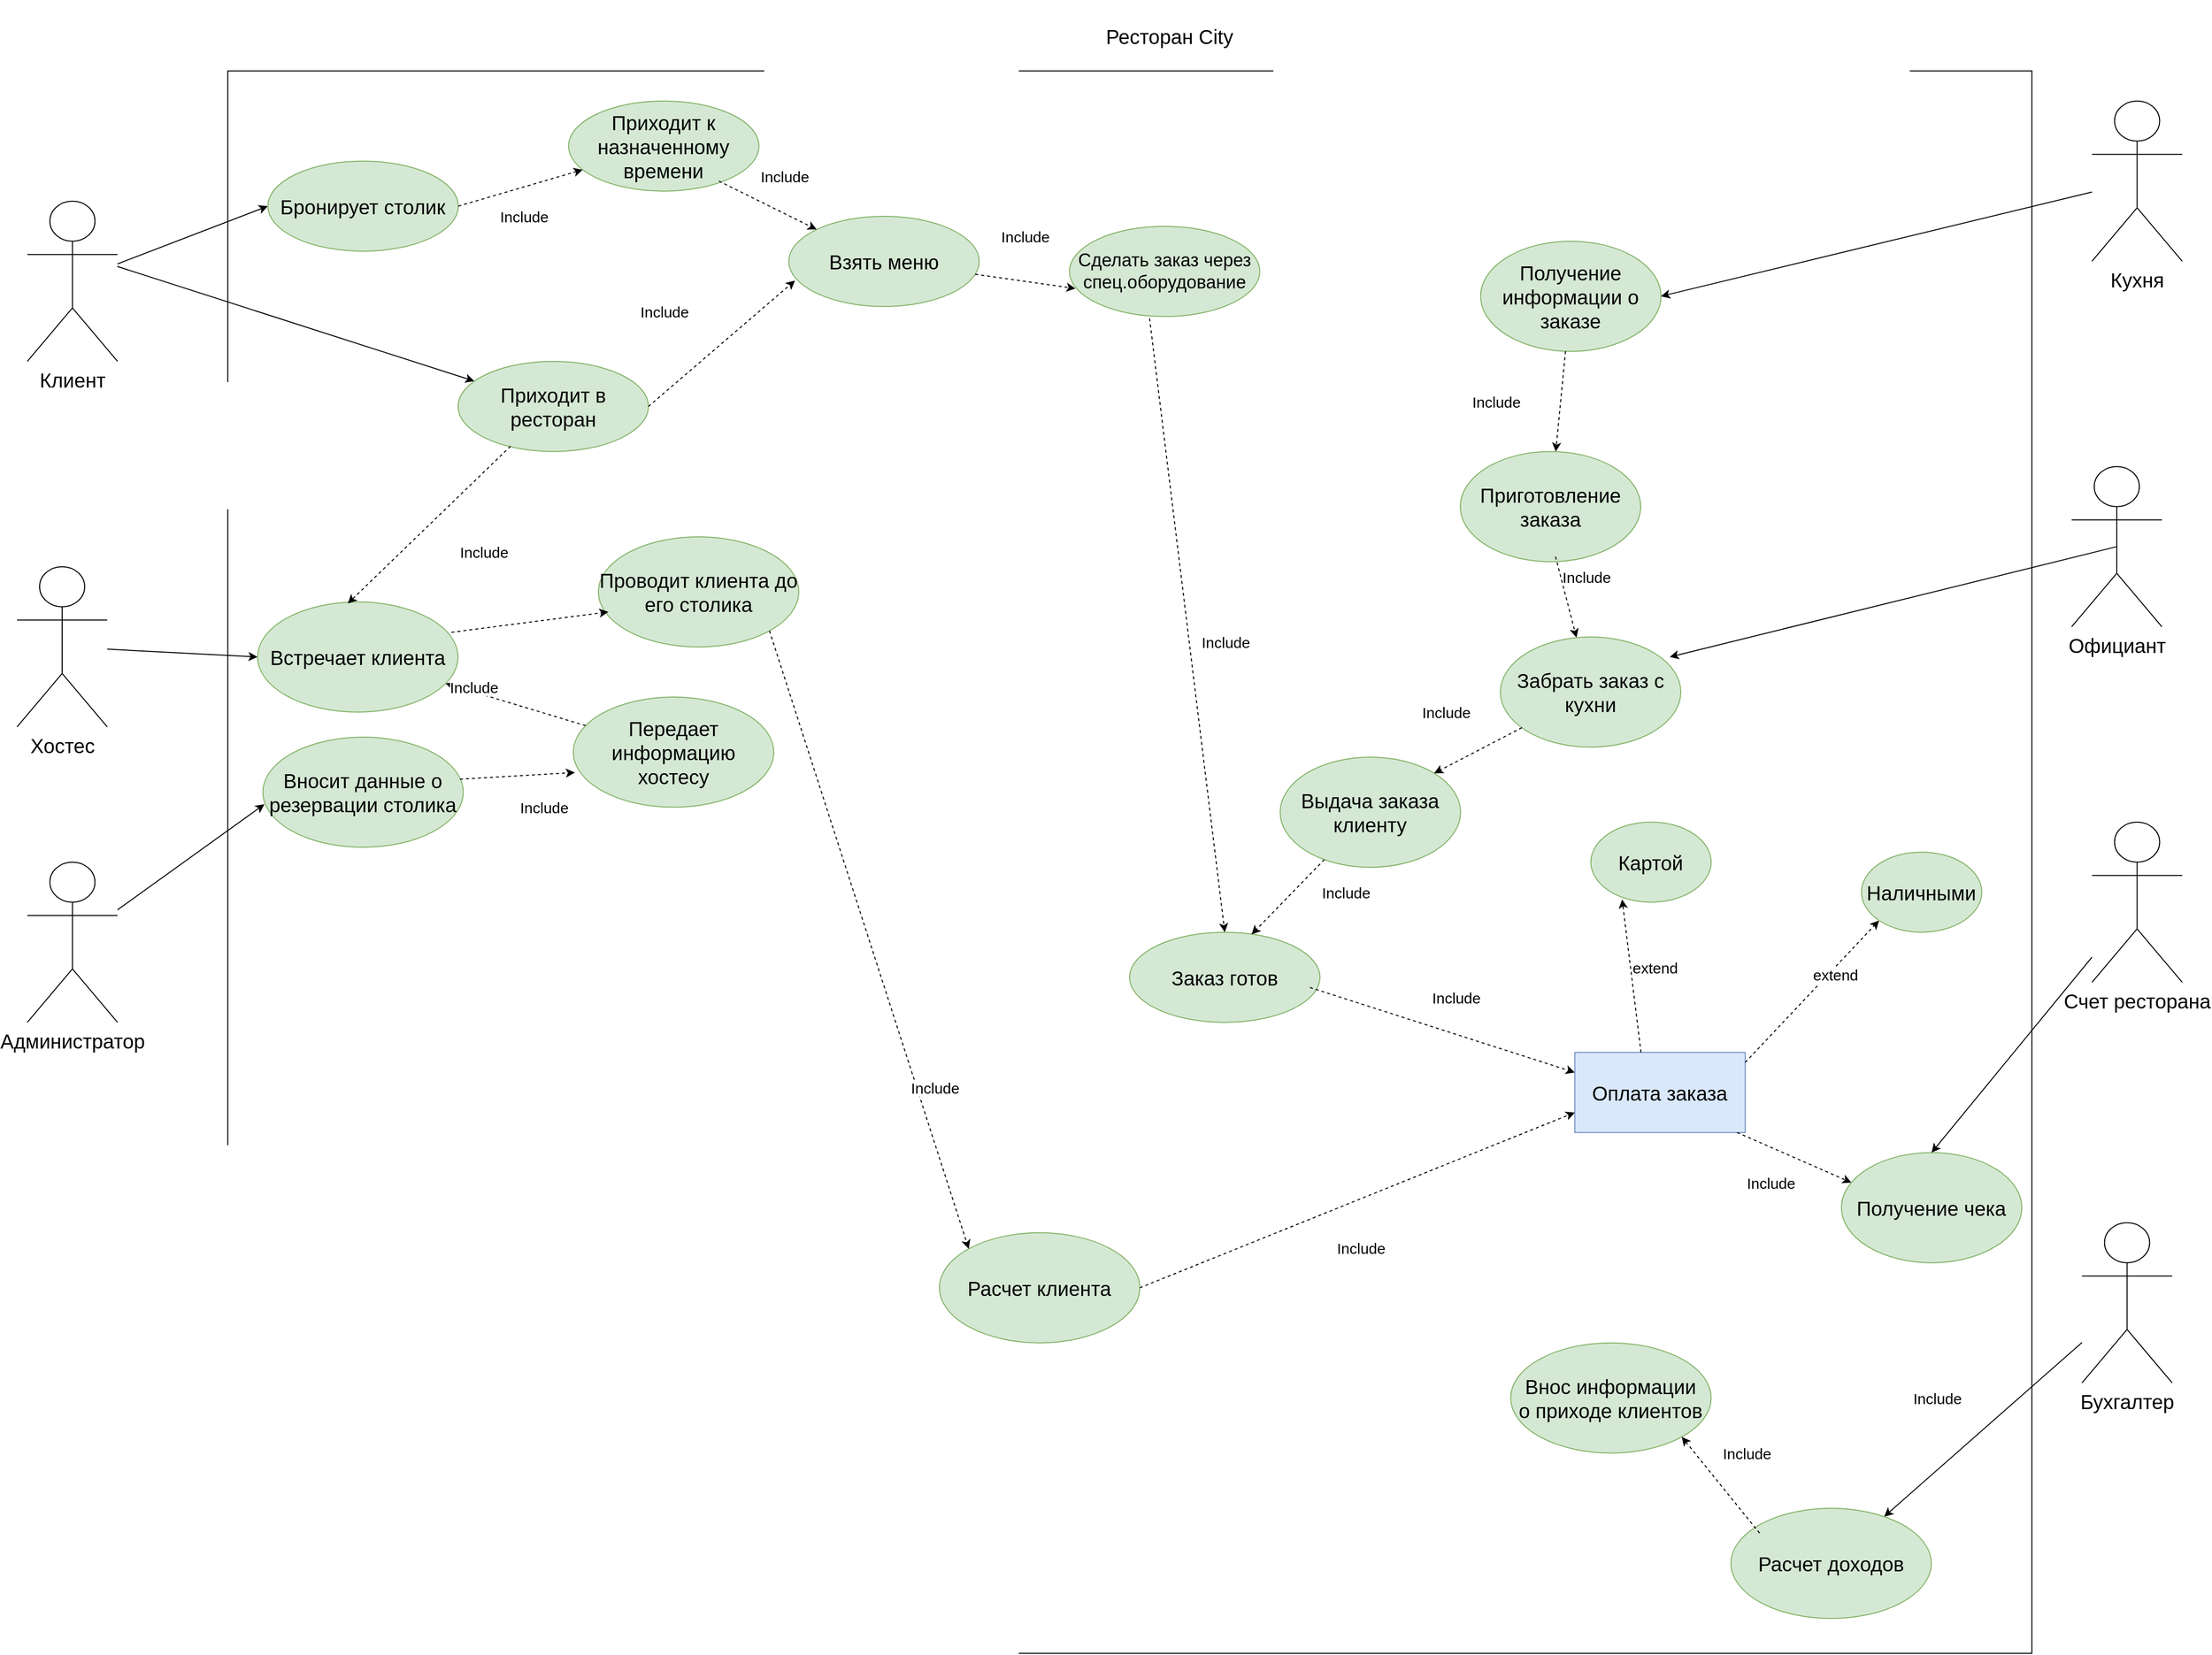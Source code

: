 <mxfile version="20.7.4" type="device" pages="2"><diagram id="xDtHzgFv5sq9NnZDI_ah" name="Страница 1"><mxGraphModel dx="3480" dy="1887" grid="1" gridSize="10" guides="1" tooltips="1" connect="1" arrows="1" fold="1" page="1" pageScale="1" pageWidth="827" pageHeight="1169" math="0" shadow="0"><root><mxCell id="0"/><mxCell id="1" parent="0"/><mxCell id="GZFoaO724xEFQoAVuUsT-1" value="" style="rounded=0;whiteSpace=wrap;html=1;fillColor=none;" parent="1" vertex="1"><mxGeometry x="670.273" y="864.818" width="1800" height="1580" as="geometry"/></mxCell><mxCell id="GZFoaO724xEFQoAVuUsT-2" value="&lt;font style=&quot;font-size: 20px;&quot;&gt;Ресторан City&lt;br&gt;&lt;/font&gt;" style="text;html=1;strokeColor=none;fillColor=none;align=center;verticalAlign=middle;whiteSpace=wrap;rounded=0;" parent="1" vertex="1"><mxGeometry x="1500.273" y="794.818" width="220" height="70" as="geometry"/></mxCell><mxCell id="GZFoaO724xEFQoAVuUsT-3" value="Клиент" style="shape=umlActor;verticalLabelPosition=bottom;verticalAlign=top;html=1;outlineConnect=0;fontSize=20;fillColor=none;" parent="1" vertex="1"><mxGeometry x="470.273" y="994.818" width="90" height="160" as="geometry"/></mxCell><mxCell id="GZFoaO724xEFQoAVuUsT-4" value="" style="endArrow=classic;html=1;rounded=0;fontSize=20;entryX=0;entryY=0.5;entryDx=0;entryDy=0;" parent="1" source="GZFoaO724xEFQoAVuUsT-3" target="GZFoaO724xEFQoAVuUsT-5" edge="1"><mxGeometry width="50" height="50" relative="1" as="geometry"><mxPoint x="590.273" y="1084.818" as="sourcePoint"/><mxPoint x="910.273" y="1104.818" as="targetPoint"/><Array as="points"/></mxGeometry></mxCell><mxCell id="GZFoaO724xEFQoAVuUsT-5" value="Бронирует столик" style="ellipse;whiteSpace=wrap;html=1;fontSize=20;fillColor=#d5e8d4;strokeColor=#82b366;" parent="1" vertex="1"><mxGeometry x="710.273" y="954.818" width="190" height="90" as="geometry"/></mxCell><mxCell id="GZFoaO724xEFQoAVuUsT-6" value="Администратор" style="shape=umlActor;verticalLabelPosition=bottom;verticalAlign=top;html=1;outlineConnect=0;fontSize=20;fillColor=none;" parent="1" vertex="1"><mxGeometry x="470.273" y="1654.818" width="90" height="160" as="geometry"/></mxCell><mxCell id="GZFoaO724xEFQoAVuUsT-7" value="" style="endArrow=classic;html=1;rounded=0;fontSize=20;exitX=1;exitY=0.5;exitDx=0;exitDy=0;dashed=1;" parent="1" source="GZFoaO724xEFQoAVuUsT-5" target="GZFoaO724xEFQoAVuUsT-8" edge="1"><mxGeometry width="50" height="50" relative="1" as="geometry"><mxPoint x="890.273" y="1034.818" as="sourcePoint"/><mxPoint x="1040.273" y="984.818" as="targetPoint"/><Array as="points"/></mxGeometry></mxCell><mxCell id="GZFoaO724xEFQoAVuUsT-8" value="Приходит к назначенному времени" style="ellipse;whiteSpace=wrap;html=1;fontSize=20;fillColor=#d5e8d4;strokeColor=#82b366;" parent="1" vertex="1"><mxGeometry x="1010.273" y="894.818" width="190" height="90" as="geometry"/></mxCell><mxCell id="GZFoaO724xEFQoAVuUsT-9" value="" style="endArrow=classic;html=1;rounded=0;fontSize=20;entryX=0.008;entryY=0.609;entryDx=0;entryDy=0;entryPerimeter=0;" parent="1" source="GZFoaO724xEFQoAVuUsT-6" target="GZFoaO724xEFQoAVuUsT-10" edge="1"><mxGeometry width="50" height="50" relative="1" as="geometry"><mxPoint x="520.273" y="1329.818" as="sourcePoint"/><mxPoint x="640.273" y="1304.818" as="targetPoint"/><Array as="points"/></mxGeometry></mxCell><mxCell id="GZFoaO724xEFQoAVuUsT-10" value="Вносит данные о резервации столика" style="ellipse;whiteSpace=wrap;html=1;fontSize=20;fillColor=#d5e8d4;strokeColor=#82b366;" parent="1" vertex="1"><mxGeometry x="705.273" y="1529.998" width="200" height="110" as="geometry"/></mxCell><mxCell id="GZFoaO724xEFQoAVuUsT-11" value="Передает информацию хостесу" style="ellipse;whiteSpace=wrap;html=1;fontSize=20;fillColor=#d5e8d4;strokeColor=#82b366;" parent="1" vertex="1"><mxGeometry x="1015.003" y="1489.998" width="200" height="110" as="geometry"/></mxCell><mxCell id="GZFoaO724xEFQoAVuUsT-12" value="" style="endArrow=classic;html=1;rounded=0;fontSize=20;entryX=0.008;entryY=0.685;entryDx=0;entryDy=0;entryPerimeter=0;exitX=0.983;exitY=0.382;exitDx=0;exitDy=0;exitPerimeter=0;dashed=1;" parent="1" source="GZFoaO724xEFQoAVuUsT-10" target="GZFoaO724xEFQoAVuUsT-11" edge="1"><mxGeometry width="50" height="50" relative="1" as="geometry"><mxPoint x="880.273" y="1274.818" as="sourcePoint"/><mxPoint x="980.273" y="1254.818" as="targetPoint"/><Array as="points"/></mxGeometry></mxCell><mxCell id="GZFoaO724xEFQoAVuUsT-13" value="Хостес" style="shape=umlActor;verticalLabelPosition=bottom;verticalAlign=top;html=1;outlineConnect=0;fontSize=20;fillColor=none;" parent="1" vertex="1"><mxGeometry x="460.003" y="1359.818" width="90" height="160" as="geometry"/></mxCell><mxCell id="GZFoaO724xEFQoAVuUsT-14" value="" style="endArrow=classic;html=1;rounded=0;fontSize=20;entryX=0;entryY=0.5;entryDx=0;entryDy=0;" parent="1" source="GZFoaO724xEFQoAVuUsT-13" target="GZFoaO724xEFQoAVuUsT-15" edge="1"><mxGeometry width="50" height="50" relative="1" as="geometry"><mxPoint x="530.273" y="1544.818" as="sourcePoint"/><mxPoint x="710.273" y="1514.818" as="targetPoint"/><Array as="points"/></mxGeometry></mxCell><mxCell id="GZFoaO724xEFQoAVuUsT-15" value="Встречает клиента" style="ellipse;whiteSpace=wrap;html=1;fontSize=20;fillColor=#d5e8d4;strokeColor=#82b366;" parent="1" vertex="1"><mxGeometry x="700.003" y="1394.998" width="200" height="110" as="geometry"/></mxCell><mxCell id="GZFoaO724xEFQoAVuUsT-16" value="Проводит клиента до его столика" style="ellipse;whiteSpace=wrap;html=1;fontSize=20;fillColor=#d5e8d4;strokeColor=#82b366;" parent="1" vertex="1"><mxGeometry x="1040.003" y="1329.998" width="200" height="110" as="geometry"/></mxCell><mxCell id="GZFoaO724xEFQoAVuUsT-17" value="" style="endArrow=classic;html=1;rounded=0;fontSize=20;entryX=0.05;entryY=0.682;entryDx=0;entryDy=0;entryPerimeter=0;exitX=0.967;exitY=0.276;exitDx=0;exitDy=0;exitPerimeter=0;dashed=1;" parent="1" source="GZFoaO724xEFQoAVuUsT-15" target="GZFoaO724xEFQoAVuUsT-16" edge="1"><mxGeometry width="50" height="50" relative="1" as="geometry"><mxPoint x="870.273" y="1479.818" as="sourcePoint"/><mxPoint x="970.273" y="1459.818" as="targetPoint"/><Array as="points"/></mxGeometry></mxCell><mxCell id="GZFoaO724xEFQoAVuUsT-27" value="Бухгалтер" style="shape=umlActor;verticalLabelPosition=bottom;verticalAlign=top;html=1;outlineConnect=0;fontSize=20;fillColor=none;" parent="1" vertex="1"><mxGeometry x="2520.273" y="2014.818" width="90" height="160" as="geometry"/></mxCell><mxCell id="GZFoaO724xEFQoAVuUsT-28" value="" style="endArrow=classic;html=1;rounded=0;fontSize=20;" parent="1" source="GZFoaO724xEFQoAVuUsT-27" target="GZFoaO724xEFQoAVuUsT-29" edge="1"><mxGeometry width="50" height="50" relative="1" as="geometry"><mxPoint x="1640.273" y="2034.818" as="sourcePoint"/><mxPoint x="1690.273" y="1984.818" as="targetPoint"/></mxGeometry></mxCell><mxCell id="GZFoaO724xEFQoAVuUsT-29" value="Расчет доходов" style="ellipse;whiteSpace=wrap;html=1;fontSize=20;fillColor=#d5e8d4;strokeColor=#82b366;" parent="1" vertex="1"><mxGeometry x="2170.003" y="2299.998" width="200" height="110" as="geometry"/></mxCell><mxCell id="GZFoaO724xEFQoAVuUsT-30" value="Кухня" style="shape=umlActor;verticalLabelPosition=bottom;verticalAlign=top;html=1;outlineConnect=0;fontSize=20;fillColor=none;" parent="1" vertex="1"><mxGeometry x="2530.273" y="894.818" width="90" height="160" as="geometry"/></mxCell><mxCell id="GZFoaO724xEFQoAVuUsT-31" value="Получение информации о заказе" style="ellipse;whiteSpace=wrap;html=1;fontSize=20;fillColor=#d5e8d4;strokeColor=#82b366;" parent="1" vertex="1"><mxGeometry x="1920.273" y="1034.818" width="180" height="110" as="geometry"/></mxCell><mxCell id="GZFoaO724xEFQoAVuUsT-32" value="" style="endArrow=classic;html=1;rounded=0;fontSize=20;entryX=1;entryY=0.5;entryDx=0;entryDy=0;" parent="1" source="GZFoaO724xEFQoAVuUsT-30" target="GZFoaO724xEFQoAVuUsT-31" edge="1"><mxGeometry width="50" height="50" relative="1" as="geometry"><mxPoint x="1760.273" y="1024.818" as="sourcePoint"/><mxPoint x="1910.273" y="974.818" as="targetPoint"/><Array as="points"/></mxGeometry></mxCell><mxCell id="GZFoaO724xEFQoAVuUsT-34" value="" style="endArrow=classic;html=1;rounded=0;fontSize=20;dashed=1;" parent="1" source="GZFoaO724xEFQoAVuUsT-31" target="GZFoaO724xEFQoAVuUsT-35" edge="1"><mxGeometry width="50" height="50" relative="1" as="geometry"><mxPoint x="1780.273" y="1058.1" as="sourcePoint"/><mxPoint x="1650.273" y="1091.528" as="targetPoint"/><Array as="points"/></mxGeometry></mxCell><mxCell id="GZFoaO724xEFQoAVuUsT-35" value="Приготовление заказа" style="ellipse;whiteSpace=wrap;html=1;fontSize=20;fillColor=#d5e8d4;strokeColor=#82b366;" parent="1" vertex="1"><mxGeometry x="1900.003" y="1244.818" width="180" height="110" as="geometry"/></mxCell><mxCell id="GZFoaO724xEFQoAVuUsT-41" value="" style="endArrow=classic;html=1;rounded=0;fontSize=20;dashed=1;" parent="1" source="GZFoaO724xEFQoAVuUsT-11" target="GZFoaO724xEFQoAVuUsT-15" edge="1"><mxGeometry width="50" height="50" relative="1" as="geometry"><mxPoint x="1050.273" y="1291.818" as="sourcePoint"/><mxPoint x="1145.273" y="1264.818" as="targetPoint"/><Array as="points"/></mxGeometry></mxCell><mxCell id="GZFoaO724xEFQoAVuUsT-42" value="Взять меню" style="ellipse;whiteSpace=wrap;html=1;fontSize=20;fillColor=#d5e8d4;strokeColor=#82b366;" parent="1" vertex="1"><mxGeometry x="1230.003" y="1009.998" width="190" height="90" as="geometry"/></mxCell><mxCell id="GZFoaO724xEFQoAVuUsT-43" value="" style="endArrow=classic;html=1;rounded=0;fontSize=20;entryX=0;entryY=0;entryDx=0;entryDy=0;dashed=1;" parent="1" target="GZFoaO724xEFQoAVuUsT-42" edge="1"><mxGeometry width="50" height="50" relative="1" as="geometry"><mxPoint x="1160.273" y="974.818" as="sourcePoint"/><mxPoint x="1310.273" y="924.818" as="targetPoint"/><Array as="points"/></mxGeometry></mxCell><mxCell id="GZFoaO724xEFQoAVuUsT-44" value="Сделать заказ через спец.оборудование" style="ellipse;whiteSpace=wrap;html=1;fontSize=18;fillColor=#d5e8d4;strokeColor=#82b366;" parent="1" vertex="1"><mxGeometry x="1510.003" y="1019.998" width="190" height="90" as="geometry"/></mxCell><mxCell id="GZFoaO724xEFQoAVuUsT-45" value="" style="endArrow=classic;html=1;rounded=0;fontSize=20;entryX=0.032;entryY=0.69;entryDx=0;entryDy=0;entryPerimeter=0;dashed=1;" parent="1" source="GZFoaO724xEFQoAVuUsT-42" target="GZFoaO724xEFQoAVuUsT-44" edge="1"><mxGeometry width="50" height="50" relative="1" as="geometry"><mxPoint x="1400.273" y="1044.818" as="sourcePoint"/><mxPoint x="1478.098" y="1087.998" as="targetPoint"/><Array as="points"/></mxGeometry></mxCell><mxCell id="GZFoaO724xEFQoAVuUsT-46" value="" style="endArrow=classic;html=1;rounded=0;fontSize=20;entryX=0.5;entryY=0;entryDx=0;entryDy=0;exitX=0.421;exitY=1.022;exitDx=0;exitDy=0;exitPerimeter=0;dashed=1;" parent="1" source="GZFoaO724xEFQoAVuUsT-44" target="GZFoaO724xEFQoAVuUsT-55" edge="1"><mxGeometry width="50" height="50" relative="1" as="geometry"><mxPoint x="1570" y="1090" as="sourcePoint"/><mxPoint x="1615.273" y="1137.319" as="targetPoint"/><Array as="points"/></mxGeometry></mxCell><mxCell id="GZFoaO724xEFQoAVuUsT-48" value="Оплата заказа" style="rounded=0;whiteSpace=wrap;html=1;fontSize=20;fillColor=#dae8fc;strokeColor=#6c8ebf;" parent="1" vertex="1"><mxGeometry x="2014.273" y="1844.818" width="170" height="80" as="geometry"/></mxCell><mxCell id="GZFoaO724xEFQoAVuUsT-49" value="" style="endArrow=classic;html=1;rounded=0;fontSize=20;dashed=1;entryX=0.26;entryY=0.965;entryDx=0;entryDy=0;entryPerimeter=0;" parent="1" target="GZFoaO724xEFQoAVuUsT-50" edge="1"><mxGeometry width="50" height="50" relative="1" as="geometry"><mxPoint x="2080.273" y="1844.818" as="sourcePoint"/><mxPoint x="2216.747" y="1815.561" as="targetPoint"/><Array as="points"/></mxGeometry></mxCell><mxCell id="GZFoaO724xEFQoAVuUsT-50" value="Картой" style="ellipse;whiteSpace=wrap;html=1;fontSize=20;fillColor=#d5e8d4;strokeColor=#82b366;" parent="1" vertex="1"><mxGeometry x="2030.273" y="1614.818" width="120" height="80" as="geometry"/></mxCell><mxCell id="GZFoaO724xEFQoAVuUsT-51" value="" style="endArrow=classic;html=1;rounded=0;fontSize=20;dashed=1;entryX=0;entryY=1;entryDx=0;entryDy=0;" parent="1" target="GZFoaO724xEFQoAVuUsT-52" edge="1"><mxGeometry width="50" height="50" relative="1" as="geometry"><mxPoint x="2184.273" y="1854.818" as="sourcePoint"/><mxPoint x="2245.473" y="1732.018" as="targetPoint"/><Array as="points"/></mxGeometry></mxCell><mxCell id="GZFoaO724xEFQoAVuUsT-52" value="Наличными" style="ellipse;whiteSpace=wrap;html=1;fontSize=20;fillColor=#d5e8d4;strokeColor=#82b366;" parent="1" vertex="1"><mxGeometry x="2300.273" y="1644.818" width="120" height="80" as="geometry"/></mxCell><mxCell id="GZFoaO724xEFQoAVuUsT-53" value="Внос информации&lt;br&gt;о приходе клиентов" style="ellipse;whiteSpace=wrap;html=1;fontSize=20;fillColor=#d5e8d4;strokeColor=#82b366;" parent="1" vertex="1"><mxGeometry x="1950.273" y="2134.818" width="200" height="110" as="geometry"/></mxCell><mxCell id="GZFoaO724xEFQoAVuUsT-54" value="" style="endArrow=classic;html=1;rounded=0;fontSize=20;entryX=1;entryY=1;entryDx=0;entryDy=0;dashed=1;" parent="1" target="GZFoaO724xEFQoAVuUsT-53" edge="1"><mxGeometry width="50" height="50" relative="1" as="geometry"><mxPoint x="2198.573" y="2324.822" as="sourcePoint"/><mxPoint x="2014.269" y="2491.938" as="targetPoint"/></mxGeometry></mxCell><mxCell id="GZFoaO724xEFQoAVuUsT-55" value="Заказ готов" style="ellipse;whiteSpace=wrap;html=1;fontSize=20;fillColor=#d5e8d4;strokeColor=#82b366;" parent="1" vertex="1"><mxGeometry x="1570.003" y="1724.818" width="190" height="90" as="geometry"/></mxCell><mxCell id="GZFoaO724xEFQoAVuUsT-59" value="" style="endArrow=classic;html=1;rounded=0;fontSize=20;entryX=0;entryY=0.25;entryDx=0;entryDy=0;dashed=1;" parent="1" target="GZFoaO724xEFQoAVuUsT-48" edge="1"><mxGeometry width="50" height="50" relative="1" as="geometry"><mxPoint x="1750" y="1780" as="sourcePoint"/><mxPoint x="2055.273" y="1504.818" as="targetPoint"/><Array as="points"/></mxGeometry></mxCell><mxCell id="GZFoaO724xEFQoAVuUsT-60" value="Расчет клиента" style="ellipse;whiteSpace=wrap;html=1;fontSize=20;fillColor=#d5e8d4;strokeColor=#82b366;" parent="1" vertex="1"><mxGeometry x="1380.273" y="2024.818" width="200" height="110" as="geometry"/></mxCell><mxCell id="GZFoaO724xEFQoAVuUsT-62" value="" style="endArrow=classic;html=1;rounded=0;fontSize=20;entryX=0;entryY=0.75;entryDx=0;entryDy=0;exitX=1;exitY=0.5;exitDx=0;exitDy=0;dashed=1;" parent="1" source="GZFoaO724xEFQoAVuUsT-60" target="GZFoaO724xEFQoAVuUsT-48" edge="1"><mxGeometry width="50" height="50" relative="1" as="geometry"><mxPoint x="1690.273" y="2207.328" as="sourcePoint"/><mxPoint x="1975.273" y="1924.818" as="targetPoint"/><Array as="points"/></mxGeometry></mxCell><mxCell id="GZFoaO724xEFQoAVuUsT-66" value="" style="endArrow=classic;html=1;rounded=0;fontSize=20;dashed=1;" parent="1" edge="1"><mxGeometry width="50" height="50" relative="1" as="geometry"><mxPoint x="2176.273" y="1924.818" as="sourcePoint"/><mxPoint x="2290.273" y="1974.818" as="targetPoint"/><Array as="points"/></mxGeometry></mxCell><mxCell id="GZFoaO724xEFQoAVuUsT-67" value="Получение чека" style="ellipse;whiteSpace=wrap;html=1;fontSize=20;fillColor=#d5e8d4;strokeColor=#82b366;" parent="1" vertex="1"><mxGeometry x="2280.273" y="1944.818" width="180" height="110" as="geometry"/></mxCell><mxCell id="GZFoaO724xEFQoAVuUsT-68" value="" style="endArrow=classic;html=1;rounded=0;fontSize=20;entryX=0.5;entryY=0;entryDx=0;entryDy=0;" parent="1" source="GZFoaO724xEFQoAVuUsT-69" target="GZFoaO724xEFQoAVuUsT-67" edge="1"><mxGeometry width="50" height="50" relative="1" as="geometry"><mxPoint x="2520.273" y="1534.818" as="sourcePoint"/><mxPoint x="2150.274" y="1659.408" as="targetPoint"/><Array as="points"/></mxGeometry></mxCell><mxCell id="GZFoaO724xEFQoAVuUsT-69" value="Счет ресторана" style="shape=umlActor;verticalLabelPosition=bottom;verticalAlign=top;html=1;outlineConnect=0;fontSize=20;fillColor=none;" parent="1" vertex="1"><mxGeometry x="2530.273" y="1614.818" width="90" height="160" as="geometry"/></mxCell><mxCell id="GZFoaO724xEFQoAVuUsT-70" value="&lt;font style=&quot;font-size: 15px;&quot;&gt;extend&lt;/font&gt;" style="edgeLabel;html=1;align=center;verticalAlign=middle;resizable=0;points=[];" parent="1" vertex="1" connectable="0"><mxGeometry x="2323.974" y="1588.786" as="geometry"><mxPoint x="-50" y="178" as="offset"/></mxGeometry></mxCell><mxCell id="GZFoaO724xEFQoAVuUsT-71" value="&lt;div style=&quot;text-align: center;&quot;&gt;&lt;span style=&quot;background-color: rgb(255, 255, 255);&quot;&gt;extend&lt;/span&gt;&lt;/div&gt;" style="text;whiteSpace=wrap;html=1;fontSize=15;" parent="1" vertex="1"><mxGeometry x="2070.273" y="1744.818" width="70" height="40" as="geometry"/></mxCell><mxCell id="GZFoaO724xEFQoAVuUsT-72" value="&lt;span style=&quot;color: rgb(0, 0, 0); font-family: Helvetica; font-size: 15px; font-style: normal; font-variant-ligatures: normal; font-variant-caps: normal; font-weight: 400; letter-spacing: normal; orphans: 2; text-align: center; text-indent: 0px; text-transform: none; widows: 2; word-spacing: 0px; -webkit-text-stroke-width: 0px; background-color: rgb(255, 255, 255); text-decoration-thickness: initial; text-decoration-style: initial; text-decoration-color: initial; float: none; display: inline !important;&quot;&gt;Include&lt;/span&gt;" style="text;whiteSpace=wrap;html=1;fontSize=15;rotation=0;" parent="1" vertex="1"><mxGeometry x="1640.273" y="1419.818" width="70" height="40" as="geometry"/></mxCell><mxCell id="GZFoaO724xEFQoAVuUsT-73" value="&lt;span style=&quot;color: rgb(0, 0, 0); font-family: Helvetica; font-size: 15px; font-style: normal; font-variant-ligatures: normal; font-variant-caps: normal; font-weight: 400; letter-spacing: normal; orphans: 2; text-align: center; text-indent: 0px; text-transform: none; widows: 2; word-spacing: 0px; -webkit-text-stroke-width: 0px; background-color: rgb(255, 255, 255); text-decoration-thickness: initial; text-decoration-style: initial; text-decoration-color: initial; float: none; display: inline !important;&quot;&gt;Include&lt;/span&gt;" style="text;whiteSpace=wrap;html=1;fontSize=15;" parent="1" vertex="1"><mxGeometry x="1200.273" y="954.818" width="70" height="40" as="geometry"/></mxCell><mxCell id="GZFoaO724xEFQoAVuUsT-74" value="&lt;span style=&quot;color: rgb(0, 0, 0); font-family: Helvetica; font-size: 15px; font-style: normal; font-variant-ligatures: normal; font-variant-caps: normal; font-weight: 400; letter-spacing: normal; orphans: 2; text-align: center; text-indent: 0px; text-transform: none; widows: 2; word-spacing: 0px; -webkit-text-stroke-width: 0px; background-color: rgb(255, 255, 255); text-decoration-thickness: initial; text-decoration-style: initial; text-decoration-color: initial; float: none; display: inline !important;&quot;&gt;Include&lt;/span&gt;" style="text;whiteSpace=wrap;html=1;fontSize=15;" parent="1" vertex="1"><mxGeometry x="940.273" y="994.818" width="70" height="40" as="geometry"/></mxCell><mxCell id="GZFoaO724xEFQoAVuUsT-80" value="" style="endArrow=classic;html=1;rounded=0;fontSize=20;" parent="1" target="GZFoaO724xEFQoAVuUsT-81" edge="1"><mxGeometry width="50" height="50" relative="1" as="geometry"><mxPoint x="560" y="1060" as="sourcePoint"/><mxPoint x="670" y="1080" as="targetPoint"/><Array as="points"/></mxGeometry></mxCell><mxCell id="GZFoaO724xEFQoAVuUsT-81" value="Приходит в ресторан" style="ellipse;whiteSpace=wrap;html=1;fontSize=20;fillColor=#d5e8d4;strokeColor=#82b366;" parent="1" vertex="1"><mxGeometry x="900.003" y="1154.818" width="190" height="90" as="geometry"/></mxCell><mxCell id="GZFoaO724xEFQoAVuUsT-83" value="" style="endArrow=classic;html=1;rounded=0;fontSize=20;exitX=1;exitY=0.5;exitDx=0;exitDy=0;entryX=0.033;entryY=0.712;entryDx=0;entryDy=0;entryPerimeter=0;dashed=1;" parent="1" source="GZFoaO724xEFQoAVuUsT-81" target="GZFoaO724xEFQoAVuUsT-42" edge="1"><mxGeometry width="50" height="50" relative="1" as="geometry"><mxPoint x="975.273" y="1104.538" as="sourcePoint"/><mxPoint x="1055.764" y="1085.094" as="targetPoint"/><Array as="points"/></mxGeometry></mxCell><mxCell id="GZFoaO724xEFQoAVuUsT-84" value="&lt;span style=&quot;color: rgb(0, 0, 0); font-family: Helvetica; font-size: 15px; font-style: normal; font-variant-ligatures: normal; font-variant-caps: normal; font-weight: 400; letter-spacing: normal; orphans: 2; text-align: center; text-indent: 0px; text-transform: none; widows: 2; word-spacing: 0px; -webkit-text-stroke-width: 0px; background-color: rgb(255, 255, 255); text-decoration-thickness: initial; text-decoration-style: initial; text-decoration-color: initial; float: none; display: inline !important;&quot;&gt;Include&lt;/span&gt;" style="text;whiteSpace=wrap;html=1;fontSize=15;" parent="1" vertex="1"><mxGeometry x="1080.003" y="1089.818" width="70" height="40" as="geometry"/></mxCell><mxCell id="trjmSASZUbhme2-vyEHa-1" value="" style="endArrow=classic;html=1;rounded=0;fontSize=20;entryX=0;entryY=0;entryDx=0;entryDy=0;exitX=1;exitY=1;exitDx=0;exitDy=0;dashed=1;" parent="1" source="GZFoaO724xEFQoAVuUsT-16" target="GZFoaO724xEFQoAVuUsT-60" edge="1"><mxGeometry width="50" height="50" relative="1" as="geometry"><mxPoint x="1408.003" y="1674.838" as="sourcePoint"/><mxPoint x="1538.213" y="1278.108" as="targetPoint"/><Array as="points"/></mxGeometry></mxCell><mxCell id="pyWNx1ARNzEWtF3ksXlf-1" value="Официант" style="shape=umlActor;verticalLabelPosition=bottom;verticalAlign=top;html=1;outlineConnect=0;fontSize=20;fillColor=none;" vertex="1" parent="1"><mxGeometry x="2510.003" y="1259.818" width="90" height="160" as="geometry"/></mxCell><mxCell id="pyWNx1ARNzEWtF3ksXlf-4" value="" style="endArrow=classic;html=1;rounded=0;fontSize=20;entryX=1;entryY=0.5;entryDx=0;entryDy=0;exitX=0.5;exitY=0.5;exitDx=0;exitDy=0;exitPerimeter=0;" edge="1" parent="1" source="pyWNx1ARNzEWtF3ksXlf-1"><mxGeometry width="50" height="50" relative="1" as="geometry"><mxPoint x="2538.973" y="1345.893" as="sourcePoint"/><mxPoint x="2108.973" y="1449.998" as="targetPoint"/><Array as="points"/></mxGeometry></mxCell><mxCell id="pyWNx1ARNzEWtF3ksXlf-5" value="" style="endArrow=classic;html=1;rounded=0;fontSize=20;dashed=1;" edge="1" parent="1" target="pyWNx1ARNzEWtF3ksXlf-6"><mxGeometry width="50" height="50" relative="1" as="geometry"><mxPoint x="1994.999" y="1349.812" as="sourcePoint"/><mxPoint x="1985" y="1450" as="targetPoint"/><Array as="points"/></mxGeometry></mxCell><mxCell id="pyWNx1ARNzEWtF3ksXlf-6" value="Забрать заказ с кухни" style="ellipse;whiteSpace=wrap;html=1;fontSize=20;fillColor=#d5e8d4;strokeColor=#82b366;" vertex="1" parent="1"><mxGeometry x="1940.003" y="1429.998" width="180" height="110" as="geometry"/></mxCell><mxCell id="pyWNx1ARNzEWtF3ksXlf-7" value="Выдача заказа клиенту" style="ellipse;whiteSpace=wrap;html=1;fontSize=20;fillColor=#d5e8d4;strokeColor=#82b366;" vertex="1" parent="1"><mxGeometry x="1720.273" y="1549.998" width="180" height="110" as="geometry"/></mxCell><mxCell id="pyWNx1ARNzEWtF3ksXlf-10" value="" style="endArrow=classic;html=1;rounded=0;fontSize=20;entryX=1;entryY=0;entryDx=0;entryDy=0;dashed=1;" edge="1" parent="1" source="pyWNx1ARNzEWtF3ksXlf-6" target="pyWNx1ARNzEWtF3ksXlf-7"><mxGeometry width="50" height="50" relative="1" as="geometry"><mxPoint x="2356.033" y="1439.998" as="sourcePoint"/><mxPoint x="1900" y="1560" as="targetPoint"/><Array as="points"/></mxGeometry></mxCell><mxCell id="pyWNx1ARNzEWtF3ksXlf-11" value="" style="endArrow=classic;html=1;rounded=0;fontSize=20;entryX=0.641;entryY=0.024;entryDx=0;entryDy=0;entryPerimeter=0;dashed=1;" edge="1" parent="1" source="pyWNx1ARNzEWtF3ksXlf-7" target="GZFoaO724xEFQoAVuUsT-55"><mxGeometry width="50" height="50" relative="1" as="geometry"><mxPoint x="1787.057" y="1679.042" as="sourcePoint"/><mxPoint x="1700.007" y="1724.822" as="targetPoint"/><Array as="points"/></mxGeometry></mxCell><mxCell id="pyWNx1ARNzEWtF3ksXlf-12" value="&lt;span style=&quot;color: rgb(0, 0, 0); font-family: Helvetica; font-size: 15px; font-style: normal; font-variant-ligatures: normal; font-variant-caps: normal; font-weight: 400; letter-spacing: normal; orphans: 2; text-align: center; text-indent: 0px; text-transform: none; widows: 2; word-spacing: 0px; -webkit-text-stroke-width: 0px; background-color: rgb(255, 255, 255); text-decoration-thickness: initial; text-decoration-style: initial; text-decoration-color: initial; float: none; display: inline !important;&quot;&gt;Include&lt;/span&gt;" style="text;whiteSpace=wrap;html=1;fontSize=15;" vertex="1" parent="1"><mxGeometry x="900.273" y="1329.998" width="70" height="40" as="geometry"/></mxCell><mxCell id="pyWNx1ARNzEWtF3ksXlf-13" value="&lt;span style=&quot;color: rgb(0, 0, 0); font-family: Helvetica; font-size: 15px; font-style: normal; font-variant-ligatures: normal; font-variant-caps: normal; font-weight: 400; letter-spacing: normal; orphans: 2; text-align: center; text-indent: 0px; text-transform: none; widows: 2; word-spacing: 0px; -webkit-text-stroke-width: 0px; background-color: rgb(255, 255, 255); text-decoration-thickness: initial; text-decoration-style: initial; text-decoration-color: initial; float: none; display: inline !important;&quot;&gt;Include&lt;/span&gt;" style="text;whiteSpace=wrap;html=1;fontSize=15;" vertex="1" parent="1"><mxGeometry x="960.003" y="1584.818" width="70" height="40" as="geometry"/></mxCell><mxCell id="pyWNx1ARNzEWtF3ksXlf-14" value="&lt;span style=&quot;color: rgb(0, 0, 0); font-family: Helvetica; font-size: 15px; font-style: normal; font-variant-ligatures: normal; font-variant-caps: normal; font-weight: 400; letter-spacing: normal; orphans: 2; text-align: center; text-indent: 0px; text-transform: none; widows: 2; word-spacing: 0px; -webkit-text-stroke-width: 0px; background-color: rgb(255, 255, 255); text-decoration-thickness: initial; text-decoration-style: initial; text-decoration-color: initial; float: none; display: inline !important;&quot;&gt;Include&lt;/span&gt;" style="text;whiteSpace=wrap;html=1;fontSize=15;" vertex="1" parent="1"><mxGeometry x="890.273" y="1464.998" width="70" height="40" as="geometry"/></mxCell><mxCell id="pyWNx1ARNzEWtF3ksXlf-15" value="&lt;span style=&quot;color: rgb(0, 0, 0); font-family: Helvetica; font-size: 15px; font-style: normal; font-variant-ligatures: normal; font-variant-caps: normal; font-weight: 400; letter-spacing: normal; orphans: 2; text-align: center; text-indent: 0px; text-transform: none; widows: 2; word-spacing: 0px; -webkit-text-stroke-width: 0px; background-color: rgb(255, 255, 255); text-decoration-thickness: initial; text-decoration-style: initial; text-decoration-color: initial; float: none; display: inline !important;&quot;&gt;Include&lt;/span&gt;" style="text;whiteSpace=wrap;html=1;fontSize=15;" vertex="1" parent="1"><mxGeometry x="1350.003" y="1864.818" width="70" height="40" as="geometry"/></mxCell><mxCell id="pyWNx1ARNzEWtF3ksXlf-16" value="&lt;span style=&quot;color: rgb(0, 0, 0); font-family: Helvetica; font-size: 15px; font-style: normal; font-variant-ligatures: normal; font-variant-caps: normal; font-weight: 400; letter-spacing: normal; orphans: 2; text-align: center; text-indent: 0px; text-transform: none; widows: 2; word-spacing: 0px; -webkit-text-stroke-width: 0px; background-color: rgb(255, 255, 255); text-decoration-thickness: initial; text-decoration-style: initial; text-decoration-color: initial; float: none; display: inline !important;&quot;&gt;Include&lt;/span&gt;" style="text;whiteSpace=wrap;html=1;fontSize=15;" vertex="1" parent="1"><mxGeometry x="1775.273" y="2024.818" width="70" height="40" as="geometry"/></mxCell><mxCell id="pyWNx1ARNzEWtF3ksXlf-17" value="&lt;span style=&quot;color: rgb(0, 0, 0); font-family: Helvetica; font-size: 15px; font-style: normal; font-variant-ligatures: normal; font-variant-caps: normal; font-weight: 400; letter-spacing: normal; orphans: 2; text-align: center; text-indent: 0px; text-transform: none; widows: 2; word-spacing: 0px; -webkit-text-stroke-width: 0px; background-color: rgb(255, 255, 255); text-decoration-thickness: initial; text-decoration-style: initial; text-decoration-color: initial; float: none; display: inline !important;&quot;&gt;Include&lt;/span&gt;" style="text;whiteSpace=wrap;html=1;fontSize=15;" vertex="1" parent="1"><mxGeometry x="2160.003" y="2229.998" width="70" height="40" as="geometry"/></mxCell><mxCell id="pyWNx1ARNzEWtF3ksXlf-18" value="&lt;span style=&quot;color: rgb(0, 0, 0); font-family: Helvetica; font-size: 15px; font-style: normal; font-variant-ligatures: normal; font-variant-caps: normal; font-weight: 400; letter-spacing: normal; orphans: 2; text-align: center; text-indent: 0px; text-transform: none; widows: 2; word-spacing: 0px; -webkit-text-stroke-width: 0px; background-color: rgb(255, 255, 255); text-decoration-thickness: initial; text-decoration-style: initial; text-decoration-color: initial; float: none; display: inline !important;&quot;&gt;Include&lt;/span&gt;" style="text;whiteSpace=wrap;html=1;fontSize=15;" vertex="1" parent="1"><mxGeometry x="2350.273" y="2174.818" width="70" height="40" as="geometry"/></mxCell><mxCell id="pyWNx1ARNzEWtF3ksXlf-19" value="&lt;span style=&quot;color: rgb(0, 0, 0); font-family: Helvetica; font-size: 15px; font-style: normal; font-variant-ligatures: normal; font-variant-caps: normal; font-weight: 400; letter-spacing: normal; orphans: 2; text-align: center; text-indent: 0px; text-transform: none; widows: 2; word-spacing: 0px; -webkit-text-stroke-width: 0px; background-color: rgb(255, 255, 255); text-decoration-thickness: initial; text-decoration-style: initial; text-decoration-color: initial; float: none; display: inline !important;&quot;&gt;Include&lt;/span&gt;" style="text;whiteSpace=wrap;html=1;fontSize=15;" vertex="1" parent="1"><mxGeometry x="2000.273" y="1354.998" width="70" height="40" as="geometry"/></mxCell><mxCell id="pyWNx1ARNzEWtF3ksXlf-20" value="&lt;span style=&quot;color: rgb(0, 0, 0); font-family: Helvetica; font-size: 15px; font-style: normal; font-variant-ligatures: normal; font-variant-caps: normal; font-weight: 400; letter-spacing: normal; orphans: 2; text-align: center; text-indent: 0px; text-transform: none; widows: 2; word-spacing: 0px; -webkit-text-stroke-width: 0px; background-color: rgb(255, 255, 255); text-decoration-thickness: initial; text-decoration-style: initial; text-decoration-color: initial; float: none; display: inline !important;&quot;&gt;Include&lt;/span&gt;" style="text;whiteSpace=wrap;html=1;fontSize=15;" vertex="1" parent="1"><mxGeometry x="1910.003" y="1179.818" width="70" height="40" as="geometry"/></mxCell><mxCell id="pyWNx1ARNzEWtF3ksXlf-21" value="&lt;span style=&quot;color: rgb(0, 0, 0); font-family: Helvetica; font-size: 15px; font-style: normal; font-variant-ligatures: normal; font-variant-caps: normal; font-weight: 400; letter-spacing: normal; orphans: 2; text-align: center; text-indent: 0px; text-transform: none; widows: 2; word-spacing: 0px; -webkit-text-stroke-width: 0px; background-color: rgb(255, 255, 255); text-decoration-thickness: initial; text-decoration-style: initial; text-decoration-color: initial; float: none; display: inline !important;&quot;&gt;Include&lt;/span&gt;" style="text;whiteSpace=wrap;html=1;fontSize=15;" vertex="1" parent="1"><mxGeometry x="1860.003" y="1489.998" width="70" height="40" as="geometry"/></mxCell><mxCell id="pyWNx1ARNzEWtF3ksXlf-22" value="&lt;span style=&quot;color: rgb(0, 0, 0); font-family: Helvetica; font-size: 15px; font-style: normal; font-variant-ligatures: normal; font-variant-caps: normal; font-weight: 400; letter-spacing: normal; orphans: 2; text-align: center; text-indent: 0px; text-transform: none; widows: 2; word-spacing: 0px; -webkit-text-stroke-width: 0px; background-color: rgb(255, 255, 255); text-decoration-thickness: initial; text-decoration-style: initial; text-decoration-color: initial; float: none; display: inline !important;&quot;&gt;Include&lt;/span&gt;" style="text;whiteSpace=wrap;html=1;fontSize=15;" vertex="1" parent="1"><mxGeometry x="1760.003" y="1669.818" width="70" height="40" as="geometry"/></mxCell><mxCell id="pyWNx1ARNzEWtF3ksXlf-23" value="&lt;span style=&quot;color: rgb(0, 0, 0); font-family: Helvetica; font-size: 15px; font-style: normal; font-variant-ligatures: normal; font-variant-caps: normal; font-weight: 400; letter-spacing: normal; orphans: 2; text-align: center; text-indent: 0px; text-transform: none; widows: 2; word-spacing: 0px; -webkit-text-stroke-width: 0px; background-color: rgb(255, 255, 255); text-decoration-thickness: initial; text-decoration-style: initial; text-decoration-color: initial; float: none; display: inline !important;&quot;&gt;Include&lt;/span&gt;" style="text;whiteSpace=wrap;html=1;fontSize=15;" vertex="1" parent="1"><mxGeometry x="2184.273" y="1959.998" width="70" height="40" as="geometry"/></mxCell><mxCell id="pyWNx1ARNzEWtF3ksXlf-25" value="&lt;span style=&quot;color: rgb(0, 0, 0); font-family: Helvetica; font-size: 15px; font-style: normal; font-variant-ligatures: normal; font-variant-caps: normal; font-weight: 400; letter-spacing: normal; orphans: 2; text-align: center; text-indent: 0px; text-transform: none; widows: 2; word-spacing: 0px; -webkit-text-stroke-width: 0px; background-color: rgb(255, 255, 255); text-decoration-thickness: initial; text-decoration-style: initial; text-decoration-color: initial; float: none; display: inline !important;&quot;&gt;Include&lt;/span&gt;" style="text;whiteSpace=wrap;html=1;fontSize=15;" vertex="1" parent="1"><mxGeometry x="1440.003" y="1014.818" width="70" height="40" as="geometry"/></mxCell><mxCell id="pyWNx1ARNzEWtF3ksXlf-26" value="&lt;span style=&quot;color: rgb(0, 0, 0); font-family: Helvetica; font-size: 15px; font-style: normal; font-variant-ligatures: normal; font-variant-caps: normal; font-weight: 400; letter-spacing: normal; orphans: 2; text-align: center; text-indent: 0px; text-transform: none; widows: 2; word-spacing: 0px; -webkit-text-stroke-width: 0px; background-color: rgb(255, 255, 255); text-decoration-thickness: initial; text-decoration-style: initial; text-decoration-color: initial; float: none; display: inline !important;&quot;&gt;Include&lt;/span&gt;" style="text;whiteSpace=wrap;html=1;fontSize=15;" vertex="1" parent="1"><mxGeometry x="1870.003" y="1774.818" width="70" height="40" as="geometry"/></mxCell><mxCell id="pyWNx1ARNzEWtF3ksXlf-29" value="" style="endArrow=classic;html=1;rounded=0;fontSize=20;exitX=0.276;exitY=0.941;exitDx=0;exitDy=0;dashed=1;exitPerimeter=0;entryX=0.45;entryY=0.015;entryDx=0;entryDy=0;entryPerimeter=0;" edge="1" parent="1" source="GZFoaO724xEFQoAVuUsT-81" target="GZFoaO724xEFQoAVuUsT-15"><mxGeometry width="50" height="50" relative="1" as="geometry"><mxPoint x="940.273" y="1239.998" as="sourcePoint"/><mxPoint x="798.14" y="1387.13" as="targetPoint"/><Array as="points"/></mxGeometry></mxCell></root></mxGraphModel></diagram><diagram name="Страница 2" id="AEujZB_dWk1sjuHh54UQ"><mxGraphModel dx="2607" dy="1447" grid="1" gridSize="10" guides="1" tooltips="1" connect="1" arrows="1" fold="1" page="1" pageScale="1" pageWidth="827" pageHeight="1169" math="0" shadow="0"><root><mxCell id="0"/><mxCell id="1" parent="0"/><mxCell id="jJbgxOuUcMBWgNgh5Ver-1" value="Клиент" style="shape=umlActor;verticalLabelPosition=bottom;verticalAlign=top;html=1;" parent="1" vertex="1"><mxGeometry x="245" y="364" width="30" height="60" as="geometry"/></mxCell><mxCell id="jJbgxOuUcMBWgNgh5Ver-2" value="&lt;p style=&quot;margin: 4px 0px 0px; text-align: center; font-size: 16px;&quot;&gt;&lt;br&gt;&lt;/p&gt;" style="verticalAlign=top;align=left;overflow=fill;fontSize=16;fontFamily=Helvetica;html=1;fillColor=none;" parent="1" vertex="1"><mxGeometry x="335" y="204" width="1440" height="970" as="geometry"/></mxCell><mxCell id="jJbgxOuUcMBWgNgh5Ver-3" value="Администратор" style="shape=umlActor;verticalLabelPosition=bottom;verticalAlign=top;html=1;" parent="1" vertex="1"><mxGeometry x="225" y="624" width="20" height="50" as="geometry"/></mxCell><mxCell id="jJbgxOuUcMBWgNgh5Ver-4" value="" style="endArrow=classic;html=1;rounded=0;entryX=0.063;entryY=0.793;entryDx=0;entryDy=0;entryPerimeter=0;exitX=0.5;exitY=0.5;exitDx=0;exitDy=0;exitPerimeter=0;" parent="1" source="jJbgxOuUcMBWgNgh5Ver-1" target="jJbgxOuUcMBWgNgh5Ver-5" edge="1"><mxGeometry width="50" height="50" relative="1" as="geometry"><mxPoint x="555" y="524" as="sourcePoint"/><mxPoint x="405" y="359" as="targetPoint"/></mxGeometry></mxCell><mxCell id="jJbgxOuUcMBWgNgh5Ver-5" value="Авторизация&amp;nbsp;&lt;br&gt;на сайте" style="ellipse;whiteSpace=wrap;html=1;fontSize=16;" parent="1" vertex="1"><mxGeometry x="370" y="224" width="120" height="70" as="geometry"/></mxCell><mxCell id="jJbgxOuUcMBWgNgh5Ver-6" value="" style="endArrow=classic;html=1;rounded=0;exitX=1;exitY=0.5;exitDx=0;exitDy=0;entryX=0;entryY=0.5;entryDx=0;entryDy=0;" parent="1" source="jJbgxOuUcMBWgNgh5Ver-5" target="jJbgxOuUcMBWgNgh5Ver-7" edge="1"><mxGeometry width="50" height="50" relative="1" as="geometry"><mxPoint x="885" y="524" as="sourcePoint"/><mxPoint x="925" y="454" as="targetPoint"/></mxGeometry></mxCell><mxCell id="jJbgxOuUcMBWgNgh5Ver-7" value="Просмотр книг" style="ellipse;whiteSpace=wrap;html=1;fontSize=16;" parent="1" vertex="1"><mxGeometry x="580.5" y="224" width="115" height="70" as="geometry"/></mxCell><mxCell id="jJbgxOuUcMBWgNgh5Ver-8" value="" style="endArrow=classic;html=1;rounded=0;exitX=1;exitY=0.5;exitDx=0;exitDy=0;entryX=0;entryY=0.5;entryDx=0;entryDy=0;" parent="1" source="jJbgxOuUcMBWgNgh5Ver-7" target="jJbgxOuUcMBWgNgh5Ver-9" edge="1"><mxGeometry width="50" height="50" relative="1" as="geometry"><mxPoint x="725" y="504" as="sourcePoint"/><mxPoint x="775" y="454" as="targetPoint"/></mxGeometry></mxCell><mxCell id="jJbgxOuUcMBWgNgh5Ver-9" value="Выбор&lt;br style=&quot;font-size: 16px;&quot;&gt;книги" style="ellipse;whiteSpace=wrap;html=1;fontSize=16;" parent="1" vertex="1"><mxGeometry x="785" y="224" width="140" height="70" as="geometry"/></mxCell><mxCell id="jJbgxOuUcMBWgNgh5Ver-10" value="in" style="endArrow=none;dashed=1;html=1;rounded=0;entryX=0;entryY=1;entryDx=0;entryDy=0;exitX=0.629;exitY=0.022;exitDx=0;exitDy=0;exitPerimeter=0;" parent="1" source="jJbgxOuUcMBWgNgh5Ver-11" target="jJbgxOuUcMBWgNgh5Ver-9" edge="1"><mxGeometry width="50" height="50" relative="1" as="geometry"><mxPoint x="599" y="464" as="sourcePoint"/><mxPoint x="649" y="414" as="targetPoint"/></mxGeometry></mxCell><mxCell id="jJbgxOuUcMBWgNgh5Ver-11" value="Выбор количества&lt;br style=&quot;font-size: 16px;&quot;&gt;страниц" style="ellipse;whiteSpace=wrap;html=1;fontSize=16;" parent="1" vertex="1"><mxGeometry x="665" y="364" width="130" height="80" as="geometry"/></mxCell><mxCell id="jJbgxOuUcMBWgNgh5Ver-12" value="" style="endArrow=classic;html=1;rounded=0;exitX=1;exitY=0.5;exitDx=0;exitDy=0;entryX=0;entryY=0.5;entryDx=0;entryDy=0;" parent="1" source="jJbgxOuUcMBWgNgh5Ver-9" target="jJbgxOuUcMBWgNgh5Ver-13" edge="1"><mxGeometry width="50" height="50" relative="1" as="geometry"><mxPoint x="699" y="524" as="sourcePoint"/><mxPoint x="779" y="384" as="targetPoint"/></mxGeometry></mxCell><mxCell id="jJbgxOuUcMBWgNgh5Ver-13" value="Формирование&amp;nbsp;&lt;br style=&quot;font-size: 16px;&quot;&gt;заказа" style="ellipse;whiteSpace=wrap;html=1;fontSize=16;" parent="1" vertex="1"><mxGeometry x="1042" y="219" width="136" height="80" as="geometry"/></mxCell><mxCell id="jJbgxOuUcMBWgNgh5Ver-14" value="Менеджер по &lt;br&gt;работе с заказами" style="shape=umlActor;verticalLabelPosition=bottom;verticalAlign=top;html=1;outlineConnect=0;" parent="1" vertex="1"><mxGeometry x="1835" y="676.5" width="48" height="95" as="geometry"/></mxCell><mxCell id="jJbgxOuUcMBWgNgh5Ver-15" value="" style="endArrow=classic;html=1;rounded=0;entryX=1;entryY=0.5;entryDx=0;entryDy=0;exitX=0.5;exitY=0.5;exitDx=0;exitDy=0;exitPerimeter=0;" parent="1" source="jJbgxOuUcMBWgNgh5Ver-14" target="jJbgxOuUcMBWgNgh5Ver-22" edge="1"><mxGeometry width="50" height="50" relative="1" as="geometry"><mxPoint x="1301" y="1069" as="sourcePoint"/><mxPoint x="1351" y="1019" as="targetPoint"/></mxGeometry></mxCell><mxCell id="jJbgxOuUcMBWgNgh5Ver-16" value="Указание персональных данных" style="ellipse;whiteSpace=wrap;html=1;fontSize=16;" parent="1" vertex="1"><mxGeometry x="1042" y="494" width="136" height="70" as="geometry"/></mxCell><mxCell id="jJbgxOuUcMBWgNgh5Ver-17" value="" style="endArrow=classic;html=1;rounded=0;entryX=0.5;entryY=0;entryDx=0;entryDy=0;" parent="1" source="jJbgxOuUcMBWgNgh5Ver-13" target="jJbgxOuUcMBWgNgh5Ver-16" edge="1"><mxGeometry width="50" height="50" relative="1" as="geometry"><mxPoint x="859" y="524" as="sourcePoint"/><mxPoint x="1110" y="434" as="targetPoint"/></mxGeometry></mxCell><mxCell id="jJbgxOuUcMBWgNgh5Ver-18" value="in" style="endArrow=none;dashed=1;html=1;rounded=0;entryX=0;entryY=1;entryDx=0;entryDy=0;exitX=0.5;exitY=0;exitDx=0;exitDy=0;" parent="1" source="jJbgxOuUcMBWgNgh5Ver-19" target="jJbgxOuUcMBWgNgh5Ver-16" edge="1"><mxGeometry width="50" height="50" relative="1" as="geometry"><mxPoint x="899.0" y="444" as="sourcePoint"/><mxPoint x="909" y="454" as="targetPoint"/></mxGeometry></mxCell><mxCell id="jJbgxOuUcMBWgNgh5Ver-19" value="Адрес&lt;br style=&quot;font-size: 16px;&quot;&gt;доставки" style="ellipse;whiteSpace=wrap;html=1;fontSize=16;" parent="1" vertex="1"><mxGeometry x="915" y="584" width="127" height="80" as="geometry"/></mxCell><mxCell id="jJbgxOuUcMBWgNgh5Ver-20" value="ФИО&lt;br style=&quot;font-size: 16px;&quot;&gt;и номер&amp;nbsp;&lt;br&gt;телефона" style="ellipse;whiteSpace=wrap;html=1;fontSize=16;" parent="1" vertex="1"><mxGeometry x="1186" y="564" width="139" height="80" as="geometry"/></mxCell><mxCell id="jJbgxOuUcMBWgNgh5Ver-21" value="in" style="endArrow=none;dashed=1;html=1;rounded=0;entryX=0.751;entryY=0.927;entryDx=0;entryDy=0;entryPerimeter=0;" parent="1" source="jJbgxOuUcMBWgNgh5Ver-20" target="jJbgxOuUcMBWgNgh5Ver-16" edge="1"><mxGeometry width="50" height="50" relative="1" as="geometry"><mxPoint x="859" y="684" as="sourcePoint"/><mxPoint x="909" y="634" as="targetPoint"/></mxGeometry></mxCell><mxCell id="jJbgxOuUcMBWgNgh5Ver-22" value="обработка заказа" style="ellipse;whiteSpace=wrap;html=1;fontSize=16;" parent="1" vertex="1"><mxGeometry x="1405" y="764" width="160" height="70" as="geometry"/></mxCell><mxCell id="jJbgxOuUcMBWgNgh5Ver-23" value="" style="endArrow=classic;html=1;rounded=0;exitX=0;exitY=0.5;exitDx=0;exitDy=0;" parent="1" source="jJbgxOuUcMBWgNgh5Ver-22" target="jJbgxOuUcMBWgNgh5Ver-24" edge="1"><mxGeometry width="50" height="50" relative="1" as="geometry"><mxPoint x="1285" y="1164" as="sourcePoint"/><mxPoint x="1455" y="1044" as="targetPoint"/></mxGeometry></mxCell><mxCell id="jJbgxOuUcMBWgNgh5Ver-24" value="Запрос наличия модели на складе" style="ellipse;whiteSpace=wrap;html=1;fontSize=16;" parent="1" vertex="1"><mxGeometry x="1165" y="829" width="158" height="75" as="geometry"/></mxCell><mxCell id="jJbgxOuUcMBWgNgh5Ver-25" value="Кладовщик" style="shape=umlActor;verticalLabelPosition=bottom;verticalAlign=top;html=1;outlineConnect=0;" parent="1" vertex="1"><mxGeometry x="210" y="1044" width="30" height="60" as="geometry"/></mxCell><mxCell id="jJbgxOuUcMBWgNgh5Ver-26" value="" style="endArrow=classic;html=1;rounded=0;exitX=0.5;exitY=0.5;exitDx=0;exitDy=0;exitPerimeter=0;" parent="1" source="jJbgxOuUcMBWgNgh5Ver-25" target="jJbgxOuUcMBWgNgh5Ver-30" edge="1"><mxGeometry width="50" height="50" relative="1" as="geometry"><mxPoint x="-320" y="934" as="sourcePoint"/><mxPoint x="108.497" y="1094.712" as="targetPoint"/></mxGeometry></mxCell><mxCell id="jJbgxOuUcMBWgNgh5Ver-27" value="Поставщик" style="shape=umlActor;verticalLabelPosition=bottom;verticalAlign=top;html=1;outlineConnect=0;" parent="1" vertex="1"><mxGeometry x="210" y="914" width="30" height="60" as="geometry"/></mxCell><mxCell id="jJbgxOuUcMBWgNgh5Ver-28" value="" style="endArrow=classic;html=1;rounded=0;exitX=0.438;exitY=0.685;exitDx=0;exitDy=0;exitPerimeter=0;" parent="1" source="jJbgxOuUcMBWgNgh5Ver-3" target="jJbgxOuUcMBWgNgh5Ver-29" edge="1"><mxGeometry width="50" height="50" relative="1" as="geometry"><mxPoint x="585" y="854" as="sourcePoint"/><mxPoint x="695" y="854" as="targetPoint"/></mxGeometry></mxCell><mxCell id="jJbgxOuUcMBWgNgh5Ver-29" value="Заказ&lt;br&gt;&amp;nbsp;товара &lt;br&gt;на склад" style="ellipse;whiteSpace=wrap;html=1;fontSize=16;" parent="1" vertex="1"><mxGeometry x="439.75" y="694" width="150.5" height="80" as="geometry"/></mxCell><mxCell id="jJbgxOuUcMBWgNgh5Ver-30" value="Получение товара на складе" style="ellipse;whiteSpace=wrap;html=1;fontSize=16;" parent="1" vertex="1"><mxGeometry x="490" y="1024" width="175" height="90" as="geometry"/></mxCell><mxCell id="jJbgxOuUcMBWgNgh5Ver-31" value="" style="endArrow=classic;html=1;rounded=0;exitX=0.5;exitY=0.5;exitDx=0;exitDy=0;exitPerimeter=0;" parent="1" source="jJbgxOuUcMBWgNgh5Ver-27" edge="1"><mxGeometry width="50" height="50" relative="1" as="geometry"><mxPoint x="-320" y="694" as="sourcePoint"/><mxPoint x="480" y="944" as="targetPoint"/></mxGeometry></mxCell><mxCell id="jJbgxOuUcMBWgNgh5Ver-32" value="Отправка товара на склад" style="ellipse;whiteSpace=wrap;html=1;fontSize=16;" parent="1" vertex="1"><mxGeometry x="480" y="899" width="175" height="90" as="geometry"/></mxCell><mxCell id="jJbgxOuUcMBWgNgh5Ver-33" value="" style="endArrow=classic;html=1;rounded=0;exitX=0.5;exitY=1;exitDx=0;exitDy=0;entryX=0.435;entryY=0.012;entryDx=0;entryDy=0;entryPerimeter=0;" parent="1" source="jJbgxOuUcMBWgNgh5Ver-32" target="jJbgxOuUcMBWgNgh5Ver-30" edge="1"><mxGeometry width="50" height="50" relative="1" as="geometry"><mxPoint x="545" y="1229" as="sourcePoint"/><mxPoint x="300" y="1114" as="targetPoint"/></mxGeometry></mxCell><mxCell id="jJbgxOuUcMBWgNgh5Ver-34" value="" style="endArrow=classic;html=1;rounded=0;entryX=0;entryY=0.5;entryDx=0;entryDy=0;exitX=0.5;exitY=0.5;exitDx=0;exitDy=0;exitPerimeter=0;" parent="1" source="jJbgxOuUcMBWgNgh5Ver-3" target="jJbgxOuUcMBWgNgh5Ver-35" edge="1"><mxGeometry width="50" height="50" relative="1" as="geometry"><mxPoint x="255" y="664" as="sourcePoint"/><mxPoint x="815" y="604" as="targetPoint"/></mxGeometry></mxCell><mxCell id="jJbgxOuUcMBWgNgh5Ver-35" value="Оформление интернет магазина" style="ellipse;whiteSpace=wrap;html=1;fontSize=16;" parent="1" vertex="1"><mxGeometry x="439.75" y="489" width="160" height="80" as="geometry"/></mxCell><mxCell id="jJbgxOuUcMBWgNgh5Ver-36" value="" style="endArrow=classic;html=1;rounded=0;exitX=1;exitY=0.5;exitDx=0;exitDy=0;" parent="1" source="jJbgxOuUcMBWgNgh5Ver-35" target="jJbgxOuUcMBWgNgh5Ver-37" edge="1"><mxGeometry width="50" height="50" relative="1" as="geometry"><mxPoint x="565" y="614" as="sourcePoint"/><mxPoint x="1269.5" y="464" as="targetPoint"/></mxGeometry></mxCell><mxCell id="jJbgxOuUcMBWgNgh5Ver-37" value="Создание карточки товара" style="ellipse;whiteSpace=wrap;html=1;fontSize=16;" parent="1" vertex="1"><mxGeometry x="675" y="489" width="170" height="80" as="geometry"/></mxCell><mxCell id="jJbgxOuUcMBWgNgh5Ver-38" value="Подтверждение&lt;br style=&quot;font-size: 16px;&quot;&gt;заказа" style="ellipse;whiteSpace=wrap;html=1;fontSize=16;" parent="1" vertex="1"><mxGeometry x="901.5" y="834" width="154" height="65" as="geometry"/></mxCell><mxCell id="jJbgxOuUcMBWgNgh5Ver-39" value="inc" style="endArrow=none;dashed=1;html=1;rounded=0;entryX=0;entryY=0.5;entryDx=0;entryDy=0;exitX=1;exitY=0.5;exitDx=0;exitDy=0;" parent="1" source="jJbgxOuUcMBWgNgh5Ver-38" target="jJbgxOuUcMBWgNgh5Ver-24" edge="1"><mxGeometry width="50" height="50" relative="1" as="geometry"><mxPoint x="1295" y="1024" as="sourcePoint"/><mxPoint x="1345" y="974" as="targetPoint"/><Array as="points"><mxPoint x="1115" y="814"/></Array></mxGeometry></mxCell><mxCell id="jJbgxOuUcMBWgNgh5Ver-40" value="Если товар есть на складе" style="rounded=0;whiteSpace=wrap;html=1;fontSize=16;" parent="1" vertex="1"><mxGeometry x="1050" y="704" width="120" height="60" as="geometry"/></mxCell><mxCell id="jJbgxOuUcMBWgNgh5Ver-41" value="" style="endArrow=none;dashed=1;html=1;rounded=0;entryX=0.5;entryY=1;entryDx=0;entryDy=0;" parent="1" target="jJbgxOuUcMBWgNgh5Ver-40" edge="1"><mxGeometry width="50" height="50" relative="1" as="geometry"><mxPoint x="1110" y="814" as="sourcePoint"/><mxPoint x="1245" y="1084" as="targetPoint"/></mxGeometry></mxCell><mxCell id="jJbgxOuUcMBWgNgh5Ver-42" value="" style="endArrow=classic;html=1;rounded=0;exitX=1;exitY=0.5;exitDx=0;exitDy=0;entryX=0;entryY=0;entryDx=0;entryDy=0;" parent="1" source="jJbgxOuUcMBWgNgh5Ver-29" target="jJbgxOuUcMBWgNgh5Ver-64" edge="1"><mxGeometry width="50" height="50" relative="1" as="geometry"><mxPoint x="855" y="914" as="sourcePoint"/><mxPoint x="895" y="864" as="targetPoint"/></mxGeometry></mxCell><mxCell id="jJbgxOuUcMBWgNgh5Ver-43" value="Онлайн-магазин книг" style="text;html=1;strokeColor=none;fillColor=none;align=center;verticalAlign=middle;whiteSpace=wrap;rounded=0;fontSize=24;" parent="1" vertex="1"><mxGeometry x="945" y="160" width="280" height="30" as="geometry"/></mxCell><mxCell id="jJbgxOuUcMBWgNgh5Ver-44" value="&lt;font style=&quot;font-size: 14px;&quot;&gt;Получение заказа клиента&lt;/font&gt;" style="ellipse;whiteSpace=wrap;html=1;fontSize=24;" parent="1" vertex="1"><mxGeometry x="965" y="994" width="140" height="80" as="geometry"/></mxCell><mxCell id="jJbgxOuUcMBWgNgh5Ver-45" value="" style="endArrow=classic;html=1;rounded=0;fontSize=24;exitX=1;exitY=0.5;exitDx=0;exitDy=0;entryX=0.005;entryY=0.659;entryDx=0;entryDy=0;entryPerimeter=0;" parent="1" source="jJbgxOuUcMBWgNgh5Ver-30" target="jJbgxOuUcMBWgNgh5Ver-46" edge="1"><mxGeometry width="50" height="50" relative="1" as="geometry"><mxPoint x="895" y="964" as="sourcePoint"/><mxPoint x="945" y="914" as="targetPoint"/></mxGeometry></mxCell><mxCell id="jJbgxOuUcMBWgNgh5Ver-46" value="Передача заказа со склада курьеру" style="ellipse;whiteSpace=wrap;html=1;fontSize=14;" parent="1" vertex="1"><mxGeometry x="755" y="1004" width="140" height="90" as="geometry"/></mxCell><mxCell id="jJbgxOuUcMBWgNgh5Ver-47" value="" style="endArrow=classic;html=1;rounded=0;fontSize=14;exitX=1;exitY=0.5;exitDx=0;exitDy=0;entryX=0.5;entryY=1;entryDx=0;entryDy=0;" parent="1" source="jJbgxOuUcMBWgNgh5Ver-16" target="jJbgxOuUcMBWgNgh5Ver-48" edge="1"><mxGeometry width="50" height="50" relative="1" as="geometry"><mxPoint x="875" y="654" as="sourcePoint"/><mxPoint x="925" y="604" as="targetPoint"/></mxGeometry></mxCell><mxCell id="jJbgxOuUcMBWgNgh5Ver-48" value="Звонок для подтверждения заказа" style="ellipse;whiteSpace=wrap;html=1;fontSize=14;" parent="1" vertex="1"><mxGeometry x="1205" y="269" width="130" height="90" as="geometry"/></mxCell><mxCell id="jJbgxOuUcMBWgNgh5Ver-49" value="" style="endArrow=classic;html=1;rounded=0;fontSize=14;exitX=1;exitY=0.5;exitDx=0;exitDy=0;" parent="1" source="jJbgxOuUcMBWgNgh5Ver-44" target="jJbgxOuUcMBWgNgh5Ver-50" edge="1"><mxGeometry width="50" height="50" relative="1" as="geometry"><mxPoint x="616.57" y="649" as="sourcePoint"/><mxPoint x="666.57" y="599" as="targetPoint"/></mxGeometry></mxCell><mxCell id="jJbgxOuUcMBWgNgh5Ver-50" value="Отправка заказа клиенту" style="ellipse;whiteSpace=wrap;html=1;fontSize=14;" parent="1" vertex="1"><mxGeometry x="1193" y="1024" width="120" height="75" as="geometry"/></mxCell><mxCell id="jJbgxOuUcMBWgNgh5Ver-51" value="Получение заказа" style="ellipse;whiteSpace=wrap;html=1;fontSize=14;" parent="1" vertex="1"><mxGeometry x="1556" y="274" width="150" height="80" as="geometry"/></mxCell><mxCell id="jJbgxOuUcMBWgNgh5Ver-52" value="" style="endArrow=classic;html=1;rounded=0;fontSize=14;entryX=0;entryY=0.5;entryDx=0;entryDy=0;" parent="1" source="jJbgxOuUcMBWgNgh5Ver-48" target="jJbgxOuUcMBWgNgh5Ver-51" edge="1"><mxGeometry width="50" height="50" relative="1" as="geometry"><mxPoint x="875" y="744" as="sourcePoint"/><mxPoint x="925" y="694" as="targetPoint"/></mxGeometry></mxCell><mxCell id="jJbgxOuUcMBWgNgh5Ver-53" value="ext" style="endArrow=classic;html=1;rounded=0;fontSize=14;exitX=0.5;exitY=1;exitDx=0;exitDy=0;dashed=1;entryX=0.429;entryY=0.013;entryDx=0;entryDy=0;entryPerimeter=0;" parent="1" source="jJbgxOuUcMBWgNgh5Ver-51" target="jJbgxOuUcMBWgNgh5Ver-54" edge="1"><mxGeometry width="50" height="50" relative="1" as="geometry"><mxPoint x="1115" y="784" as="sourcePoint"/><mxPoint x="1165" y="734" as="targetPoint"/></mxGeometry></mxCell><mxCell id="jJbgxOuUcMBWgNgh5Ver-54" value="Проверка&lt;br&gt;заказа" style="ellipse;whiteSpace=wrap;html=1;fontSize=14;" parent="1" vertex="1"><mxGeometry x="1389" y="414" width="120" height="70" as="geometry"/></mxCell><mxCell id="jJbgxOuUcMBWgNgh5Ver-55" value="ext" style="endArrow=classic;html=1;rounded=0;dashed=1;fontSize=14;exitX=1;exitY=1;exitDx=0;exitDy=0;" parent="1" source="jJbgxOuUcMBWgNgh5Ver-54" target="jJbgxOuUcMBWgNgh5Ver-56" edge="1"><mxGeometry width="50" height="50" relative="1" as="geometry"><mxPoint x="1115" y="784" as="sourcePoint"/><mxPoint x="1175" y="724" as="targetPoint"/></mxGeometry></mxCell><mxCell id="jJbgxOuUcMBWgNgh5Ver-56" value="Оплата" style="ellipse;whiteSpace=wrap;html=1;fontSize=14;" parent="1" vertex="1"><mxGeometry x="1625" y="444" width="140" height="80" as="geometry"/></mxCell><mxCell id="jJbgxOuUcMBWgNgh5Ver-57" value="" style="endArrow=classic;html=1;rounded=0;fontSize=14;exitX=1.008;exitY=0.391;exitDx=0;exitDy=0;entryX=0;entryY=0.5;entryDx=0;entryDy=0;exitPerimeter=0;" parent="1" source="jJbgxOuUcMBWgNgh5Ver-46" target="jJbgxOuUcMBWgNgh5Ver-44" edge="1"><mxGeometry width="50" height="50" relative="1" as="geometry"><mxPoint x="808.996" y="917.284" as="sourcePoint"/><mxPoint x="1352.57" y="689" as="targetPoint"/></mxGeometry></mxCell><mxCell id="jJbgxOuUcMBWgNgh5Ver-58" value="ext" style="endArrow=none;dashed=1;html=1;rounded=0;fontSize=14;exitX=1;exitY=0.5;exitDx=0;exitDy=0;" parent="1" source="jJbgxOuUcMBWgNgh5Ver-50" target="jJbgxOuUcMBWgNgh5Ver-59" edge="1"><mxGeometry width="50" height="50" relative="1" as="geometry"><mxPoint x="1275" y="764" as="sourcePoint"/><mxPoint x="1325" y="714" as="targetPoint"/></mxGeometry></mxCell><mxCell id="jJbgxOuUcMBWgNgh5Ver-59" value="Получение оплаты" style="ellipse;whiteSpace=wrap;html=1;fontSize=14;" parent="1" vertex="1"><mxGeometry x="1455" y="1039" width="140" height="70" as="geometry"/></mxCell><mxCell id="jJbgxOuUcMBWgNgh5Ver-60" value="" style="endArrow=none;html=1;rounded=0;fontSize=14;entryX=0.5;entryY=1;entryDx=0;entryDy=0;exitX=1;exitY=0;exitDx=0;exitDy=0;" parent="1" source="jJbgxOuUcMBWgNgh5Ver-61" target="jJbgxOuUcMBWgNgh5Ver-56" edge="1"><mxGeometry width="50" height="50" relative="1" as="geometry"><mxPoint x="1275" y="744" as="sourcePoint"/><mxPoint x="1325" y="694" as="targetPoint"/></mxGeometry></mxCell><mxCell id="jJbgxOuUcMBWgNgh5Ver-61" value="Получение чека" style="ellipse;whiteSpace=wrap;html=1;fontSize=14;" parent="1" vertex="1"><mxGeometry x="1395" y="564" width="120" height="80" as="geometry"/></mxCell><mxCell id="jJbgxOuUcMBWgNgh5Ver-62" value="Выбор обложки &lt;br style=&quot;font-size: 16px;&quot;&gt;книги" style="ellipse;whiteSpace=wrap;html=1;fontSize=16;" parent="1" vertex="1"><mxGeometry x="879" y="369" width="133" height="80" as="geometry"/></mxCell><mxCell id="jJbgxOuUcMBWgNgh5Ver-63" value="in" style="endArrow=none;dashed=1;html=1;rounded=0;entryX=0.5;entryY=1;entryDx=0;entryDy=0;exitX=0.5;exitY=0;exitDx=0;exitDy=0;" parent="1" source="jJbgxOuUcMBWgNgh5Ver-62" edge="1"><mxGeometry width="50" height="50" relative="1" as="geometry"><mxPoint x="816.094" y="370.32" as="sourcePoint"/><mxPoint x="898" y="289" as="targetPoint"/></mxGeometry></mxCell><mxCell id="jJbgxOuUcMBWgNgh5Ver-64" value="Оформление документов об отправке товара" style="ellipse;whiteSpace=wrap;html=1;fontSize=16;" parent="1" vertex="1"><mxGeometry x="642.5" y="764" width="175" height="90" as="geometry"/></mxCell><mxCell id="jJbgxOuUcMBWgNgh5Ver-65" value="" style="endArrow=classic;html=1;rounded=0;exitX=0;exitY=1;exitDx=0;exitDy=0;entryX=1;entryY=0;entryDx=0;entryDy=0;" parent="1" source="jJbgxOuUcMBWgNgh5Ver-64" target="jJbgxOuUcMBWgNgh5Ver-32" edge="1"><mxGeometry width="50" height="50" relative="1" as="geometry"><mxPoint x="752.5" y="804" as="sourcePoint"/><mxPoint x="568.009" y="769.78" as="targetPoint"/></mxGeometry></mxCell></root></mxGraphModel></diagram></mxfile>